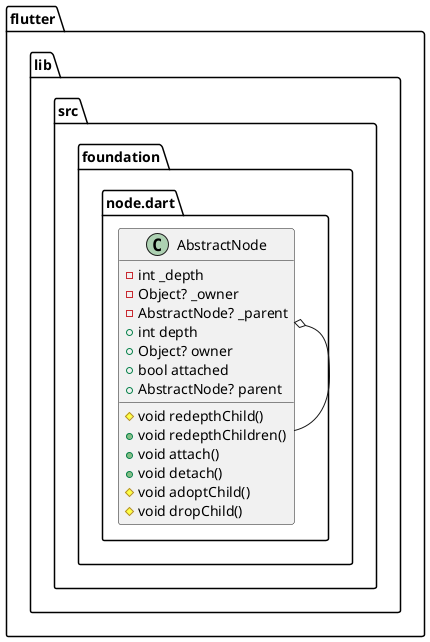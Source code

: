 @startuml
set namespaceSeparator ::

class "flutter::lib::src::foundation::node.dart::AbstractNode" {
  -int _depth
  -Object? _owner
  -AbstractNode? _parent
  +int depth
  +Object? owner
  +bool attached
  +AbstractNode? parent
  #void redepthChild()
  +void redepthChildren()
  +void attach()
  +void detach()
  #void adoptChild()
  #void dropChild()
}

"flutter::lib::src::foundation::node.dart::AbstractNode" o-- "flutter::lib::src::foundation::node.dart::AbstractNode"


@enduml